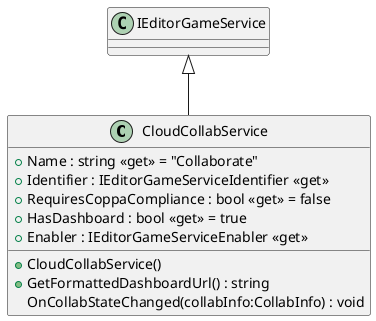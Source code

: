 @startuml
class CloudCollabService {
    + CloudCollabService()
    + Name : string <<get>> = "Collaborate"
    + Identifier : IEditorGameServiceIdentifier <<get>>
    + RequiresCoppaCompliance : bool <<get>> = false
    + HasDashboard : bool <<get>> = true
    + GetFormattedDashboardUrl() : string
    + Enabler : IEditorGameServiceEnabler <<get>>
    OnCollabStateChanged(collabInfo:CollabInfo) : void
}
IEditorGameService <|-- CloudCollabService
@enduml
